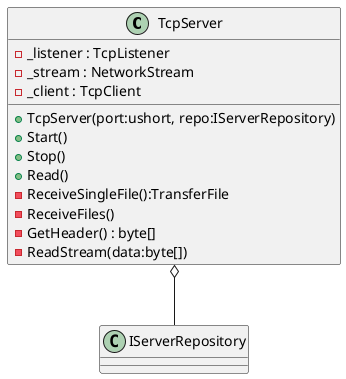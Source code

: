 @startuml
class TcpServer {
    + TcpServer(port:ushort, repo:IServerRepository)
    + Start()
    + Stop()
    + Read()
    - _listener : TcpListener
    - _stream : NetworkStream 
    - _client : TcpClient
    - ReceiveSingleFile():TransferFile
    - ReceiveFiles()
    - GetHeader() : byte[]
    - ReadStream(data:byte[])
}
TcpServer o-- IServerRepository
@enduml
